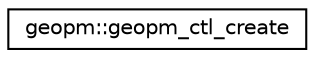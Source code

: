 digraph "Graphical Class Hierarchy"
{
  edge [fontname="Helvetica",fontsize="10",labelfontname="Helvetica",labelfontsize="10"];
  node [fontname="Helvetica",fontsize="10",shape=record];
  rankdir="LR";
  Node0 [label="geopm::geopm_ctl_create",height=0.2,width=0.4,color="black", fillcolor="white", style="filled",URL="$interfacegeopm_1_1geopm__ctl__create.html",tooltip="Fortran interface to geopm_ctl_create  C function. "];
}
